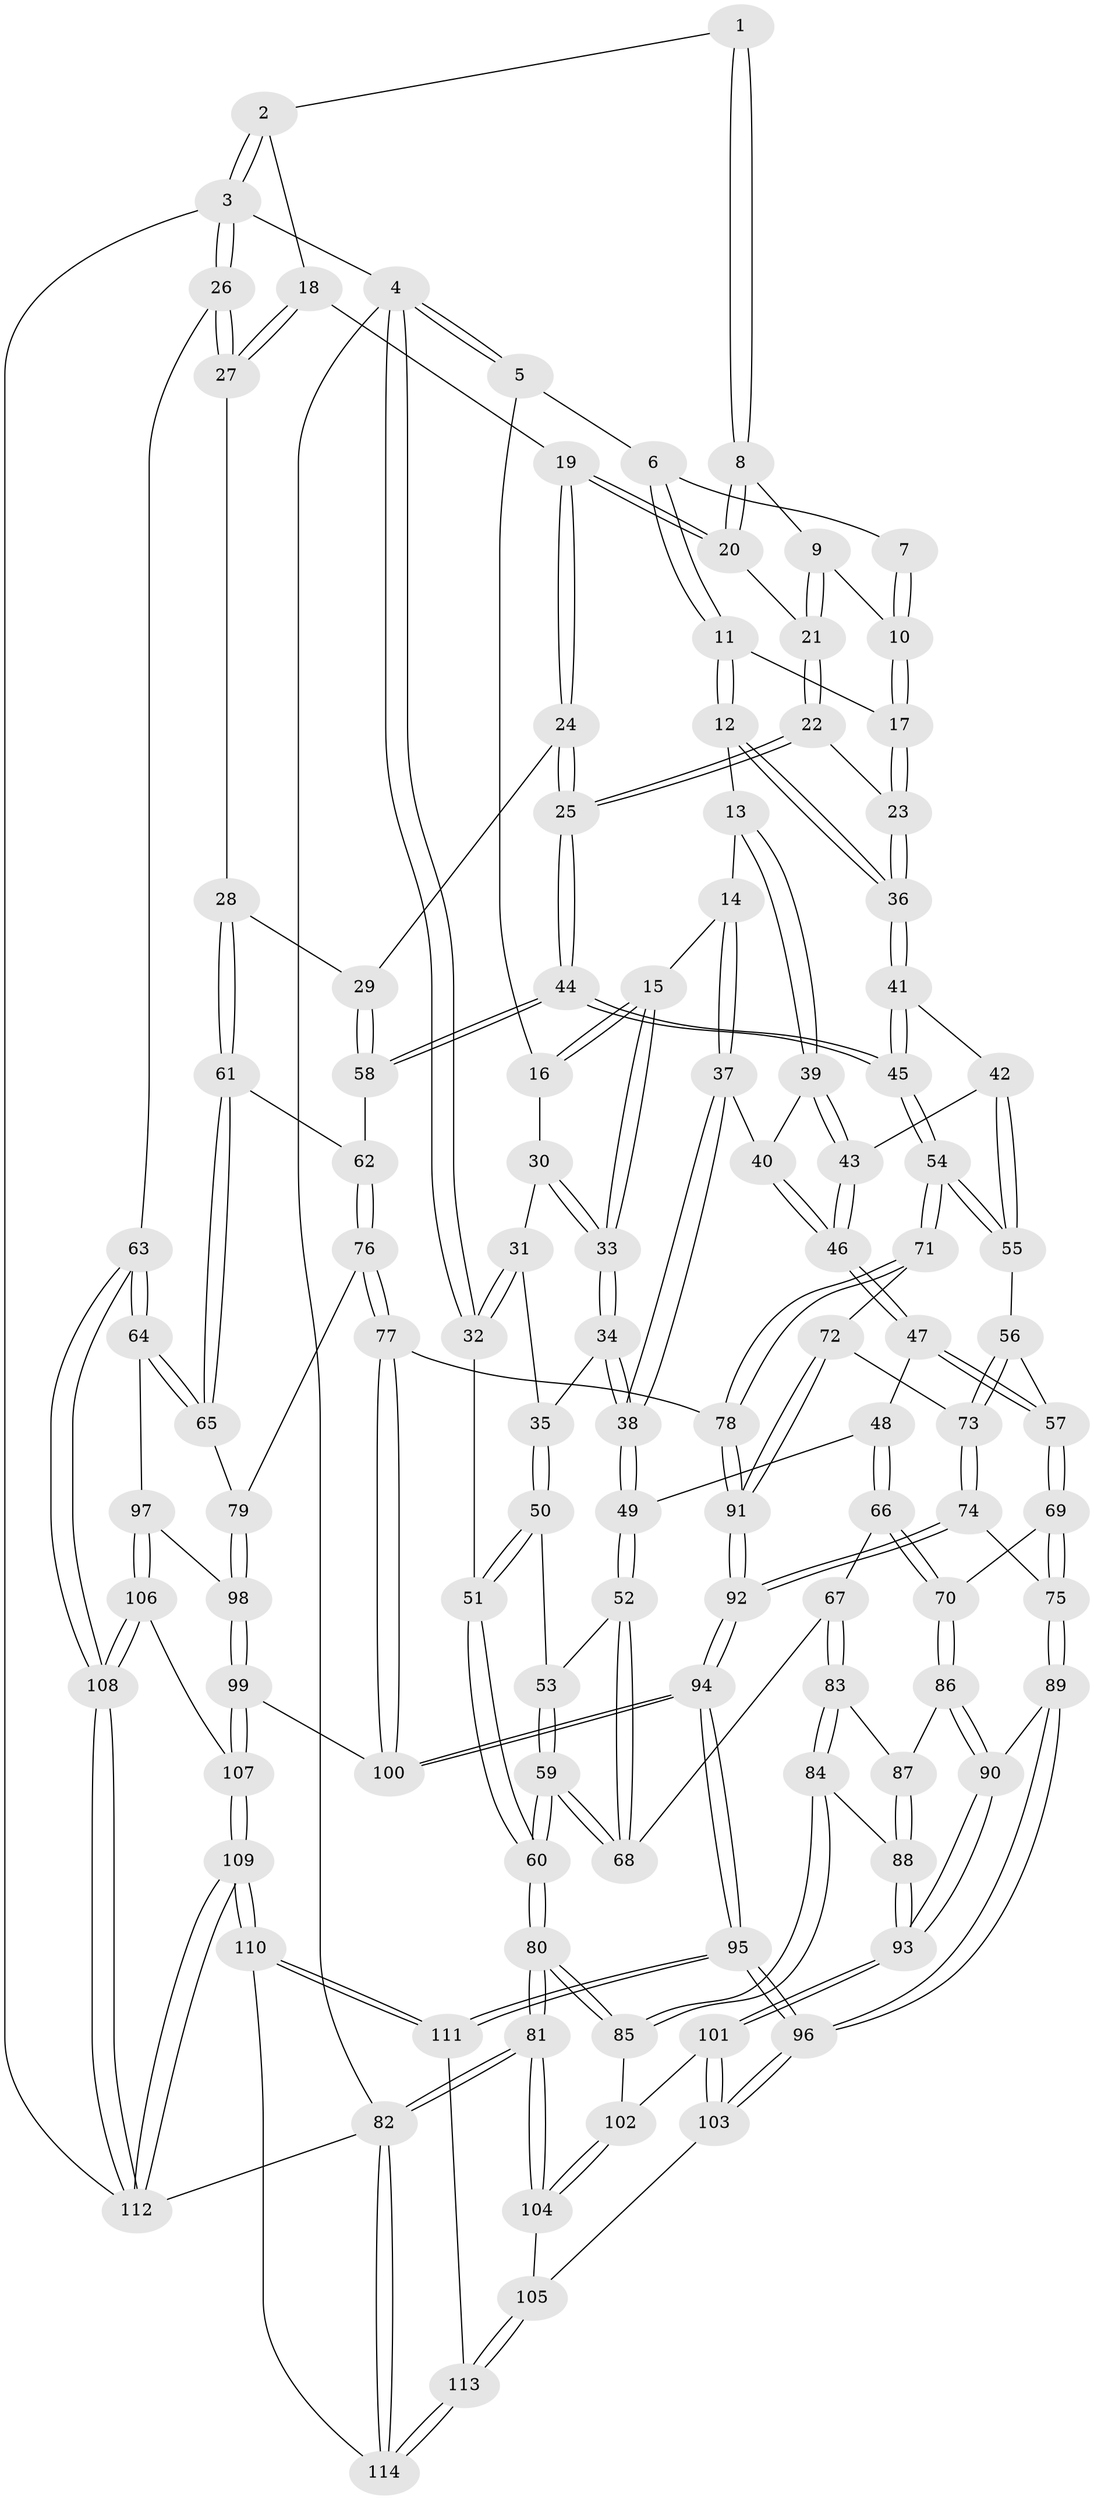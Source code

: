 // Generated by graph-tools (version 1.1) at 2025/17/03/09/25 04:17:18]
// undirected, 114 vertices, 282 edges
graph export_dot {
graph [start="1"]
  node [color=gray90,style=filled];
  1 [pos="+0.767021448408338+0"];
  2 [pos="+1+0"];
  3 [pos="+1+0"];
  4 [pos="+0+0"];
  5 [pos="+0.1593720253672985+0"];
  6 [pos="+0.408679068422478+0"];
  7 [pos="+0.6614519279797528+0"];
  8 [pos="+0.7784837509509835+0.05762519571415026"];
  9 [pos="+0.6247469760202341+0.0960552782971043"];
  10 [pos="+0.6103488916248202+0.09607410699587296"];
  11 [pos="+0.42552399914495226+0.15003109489589786"];
  12 [pos="+0.39461499256345806+0.18392524833559565"];
  13 [pos="+0.37078762184672565+0.1978689057640459"];
  14 [pos="+0.3056604469187132+0.19263846709419322"];
  15 [pos="+0.2923823770564132+0.18954578740526015"];
  16 [pos="+0.16742375296868095+0.09981070220741656"];
  17 [pos="+0.5715578919331914+0.1602976465150832"];
  18 [pos="+0.9163115696471712+0.12392848934505903"];
  19 [pos="+0.836722264235645+0.13860559724749366"];
  20 [pos="+0.7872264262031612+0.10187564942677176"];
  21 [pos="+0.7576971249750999+0.12429517648506194"];
  22 [pos="+0.6561990246462446+0.24940687580081788"];
  23 [pos="+0.6554946053290986+0.24897884630230047"];
  24 [pos="+0.8271096855756772+0.3023019528518929"];
  25 [pos="+0.7071846092883142+0.3255269139706931"];
  26 [pos="+1+0.292600434793106"];
  27 [pos="+1+0.2907120712295843"];
  28 [pos="+0.939714254312441+0.3405773329365583"];
  29 [pos="+0.898474059919047+0.3284070448907732"];
  30 [pos="+0.08186381928700398+0.16265797139868796"];
  31 [pos="+0.07036627394442742+0.1664422590321119"];
  32 [pos="+0+0.21734366347798892"];
  33 [pos="+0.167766851529179+0.2987591751006525"];
  34 [pos="+0.15662750814149556+0.3327004516421897"];
  35 [pos="+0.10425773653061991+0.34330525347928603"];
  36 [pos="+0.508492668636229+0.3227447099308094"];
  37 [pos="+0.23336479266228735+0.3610902074242835"];
  38 [pos="+0.20099517920348167+0.3747986800295817"];
  39 [pos="+0.36748346776357477+0.2576803577408131"];
  40 [pos="+0.2732772792783198+0.36123969458176963"];
  41 [pos="+0.5093686923664306+0.36653014250085714"];
  42 [pos="+0.4493710078135121+0.38563416878677814"];
  43 [pos="+0.3848356355231245+0.3611103295842065"];
  44 [pos="+0.6581916496260495+0.4623632658264765"];
  45 [pos="+0.6375495527707425+0.4783510143434817"];
  46 [pos="+0.3416511774311449+0.43319262044648954"];
  47 [pos="+0.33621195154359584+0.46012013834793253"];
  48 [pos="+0.21682175567295364+0.45191847094832577"];
  49 [pos="+0.2083134496036402+0.44654299077537224"];
  50 [pos="+0.06948066765384016+0.3599683613163623"];
  51 [pos="+0+0.3100292383183193"];
  52 [pos="+0.15519153568837576+0.4713442550049797"];
  53 [pos="+0.09325195535314067+0.4316462644033152"];
  54 [pos="+0.626856515821878+0.4960769512269462"];
  55 [pos="+0.4541210623102284+0.44544888093205437"];
  56 [pos="+0.39848951933735605+0.4928915953917445"];
  57 [pos="+0.34759311051719+0.4810812130786603"];
  58 [pos="+0.7672445601782614+0.4996593194616054"];
  59 [pos="+0.008945324058962536+0.5328397291744656"];
  60 [pos="+0+0.6252825502493438"];
  61 [pos="+0.890204726324338+0.5130298738950777"];
  62 [pos="+0.7795208826957183+0.505150772277221"];
  63 [pos="+1+0.6666956946987737"];
  64 [pos="+1+0.6652363367150339"];
  65 [pos="+0.9448523586704861+0.6022507348871777"];
  66 [pos="+0.22908030441401256+0.5373702828802732"];
  67 [pos="+0.15604790164165738+0.5679775896965965"];
  68 [pos="+0.1326148245073562+0.5221061151206684"];
  69 [pos="+0.32123822463209833+0.5511169058316379"];
  70 [pos="+0.28366642848178847+0.583281070700454"];
  71 [pos="+0.621264008978055+0.511256756306483"];
  72 [pos="+0.578087393412045+0.5386382556708609"];
  73 [pos="+0.4919995649651256+0.5814429211213739"];
  74 [pos="+0.46231751774201646+0.6306146927515321"];
  75 [pos="+0.4291097432361535+0.633906996345851"];
  76 [pos="+0.7954016163678482+0.6572074184063378"];
  77 [pos="+0.711792017562065+0.6905963735495542"];
  78 [pos="+0.6376545552146192+0.549287263552433"];
  79 [pos="+0.8276441674091094+0.6573979274161061"];
  80 [pos="+0+0.6630895881427242"];
  81 [pos="+0+1"];
  82 [pos="+0+1"];
  83 [pos="+0.15555346159885977+0.5804077227692448"];
  84 [pos="+0.08771181123166302+0.6599634719437891"];
  85 [pos="+0.029370155120798824+0.6818466007171832"];
  86 [pos="+0.2688153671374207+0.6337778346972268"];
  87 [pos="+0.20518819874638777+0.6114551353946315"];
  88 [pos="+0.1500567465253766+0.673117988782136"];
  89 [pos="+0.3473050655750429+0.6807395239433888"];
  90 [pos="+0.27709565109723455+0.6795035231651946"];
  91 [pos="+0.5651557210376954+0.7370166769487664"];
  92 [pos="+0.5397766667454784+0.8658620304986665"];
  93 [pos="+0.2541676582453306+0.7153632154621847"];
  94 [pos="+0.5414476216705814+0.8737789102118245"];
  95 [pos="+0.5184511034736576+0.9099703722358785"];
  96 [pos="+0.45204544049174505+0.8589439649709093"];
  97 [pos="+0.9181040246961335+0.7895866406856336"];
  98 [pos="+0.8426209411440877+0.7067678390620084"];
  99 [pos="+0.7948296247786654+0.8356205530449944"];
  100 [pos="+0.6820319690329234+0.7949651984266483"];
  101 [pos="+0.24780050215505212+0.7600612814713348"];
  102 [pos="+0.0939533859661586+0.7389518445971218"];
  103 [pos="+0.24842916559178416+0.7645168600240109"];
  104 [pos="+0.14323300680748585+0.8529839933968306"];
  105 [pos="+0.20055356187278142+0.8578250541713146"];
  106 [pos="+0.8883334133100985+0.8276683655581837"];
  107 [pos="+0.8282469025325295+0.8537356426404807"];
  108 [pos="+1+1"];
  109 [pos="+0.8611521602378952+1"];
  110 [pos="+0.5085527101270076+1"];
  111 [pos="+0.5122830879155132+0.9455662277719542"];
  112 [pos="+1+1"];
  113 [pos="+0.2015461564306929+0.8598443928689559"];
  114 [pos="+0.23548294488175459+1"];
  1 -- 2;
  1 -- 8;
  1 -- 8;
  2 -- 3;
  2 -- 3;
  2 -- 18;
  3 -- 4;
  3 -- 26;
  3 -- 26;
  3 -- 112;
  4 -- 5;
  4 -- 5;
  4 -- 32;
  4 -- 32;
  4 -- 82;
  5 -- 6;
  5 -- 16;
  6 -- 7;
  6 -- 11;
  6 -- 11;
  7 -- 10;
  7 -- 10;
  8 -- 9;
  8 -- 20;
  8 -- 20;
  9 -- 10;
  9 -- 21;
  9 -- 21;
  10 -- 17;
  10 -- 17;
  11 -- 12;
  11 -- 12;
  11 -- 17;
  12 -- 13;
  12 -- 36;
  12 -- 36;
  13 -- 14;
  13 -- 39;
  13 -- 39;
  14 -- 15;
  14 -- 37;
  14 -- 37;
  15 -- 16;
  15 -- 16;
  15 -- 33;
  15 -- 33;
  16 -- 30;
  17 -- 23;
  17 -- 23;
  18 -- 19;
  18 -- 27;
  18 -- 27;
  19 -- 20;
  19 -- 20;
  19 -- 24;
  19 -- 24;
  20 -- 21;
  21 -- 22;
  21 -- 22;
  22 -- 23;
  22 -- 25;
  22 -- 25;
  23 -- 36;
  23 -- 36;
  24 -- 25;
  24 -- 25;
  24 -- 29;
  25 -- 44;
  25 -- 44;
  26 -- 27;
  26 -- 27;
  26 -- 63;
  27 -- 28;
  28 -- 29;
  28 -- 61;
  28 -- 61;
  29 -- 58;
  29 -- 58;
  30 -- 31;
  30 -- 33;
  30 -- 33;
  31 -- 32;
  31 -- 32;
  31 -- 35;
  32 -- 51;
  33 -- 34;
  33 -- 34;
  34 -- 35;
  34 -- 38;
  34 -- 38;
  35 -- 50;
  35 -- 50;
  36 -- 41;
  36 -- 41;
  37 -- 38;
  37 -- 38;
  37 -- 40;
  38 -- 49;
  38 -- 49;
  39 -- 40;
  39 -- 43;
  39 -- 43;
  40 -- 46;
  40 -- 46;
  41 -- 42;
  41 -- 45;
  41 -- 45;
  42 -- 43;
  42 -- 55;
  42 -- 55;
  43 -- 46;
  43 -- 46;
  44 -- 45;
  44 -- 45;
  44 -- 58;
  44 -- 58;
  45 -- 54;
  45 -- 54;
  46 -- 47;
  46 -- 47;
  47 -- 48;
  47 -- 57;
  47 -- 57;
  48 -- 49;
  48 -- 66;
  48 -- 66;
  49 -- 52;
  49 -- 52;
  50 -- 51;
  50 -- 51;
  50 -- 53;
  51 -- 60;
  51 -- 60;
  52 -- 53;
  52 -- 68;
  52 -- 68;
  53 -- 59;
  53 -- 59;
  54 -- 55;
  54 -- 55;
  54 -- 71;
  54 -- 71;
  55 -- 56;
  56 -- 57;
  56 -- 73;
  56 -- 73;
  57 -- 69;
  57 -- 69;
  58 -- 62;
  59 -- 60;
  59 -- 60;
  59 -- 68;
  59 -- 68;
  60 -- 80;
  60 -- 80;
  61 -- 62;
  61 -- 65;
  61 -- 65;
  62 -- 76;
  62 -- 76;
  63 -- 64;
  63 -- 64;
  63 -- 108;
  63 -- 108;
  64 -- 65;
  64 -- 65;
  64 -- 97;
  65 -- 79;
  66 -- 67;
  66 -- 70;
  66 -- 70;
  67 -- 68;
  67 -- 83;
  67 -- 83;
  69 -- 70;
  69 -- 75;
  69 -- 75;
  70 -- 86;
  70 -- 86;
  71 -- 72;
  71 -- 78;
  71 -- 78;
  72 -- 73;
  72 -- 91;
  72 -- 91;
  73 -- 74;
  73 -- 74;
  74 -- 75;
  74 -- 92;
  74 -- 92;
  75 -- 89;
  75 -- 89;
  76 -- 77;
  76 -- 77;
  76 -- 79;
  77 -- 78;
  77 -- 100;
  77 -- 100;
  78 -- 91;
  78 -- 91;
  79 -- 98;
  79 -- 98;
  80 -- 81;
  80 -- 81;
  80 -- 85;
  80 -- 85;
  81 -- 82;
  81 -- 82;
  81 -- 104;
  81 -- 104;
  82 -- 114;
  82 -- 114;
  82 -- 112;
  83 -- 84;
  83 -- 84;
  83 -- 87;
  84 -- 85;
  84 -- 85;
  84 -- 88;
  85 -- 102;
  86 -- 87;
  86 -- 90;
  86 -- 90;
  87 -- 88;
  87 -- 88;
  88 -- 93;
  88 -- 93;
  89 -- 90;
  89 -- 96;
  89 -- 96;
  90 -- 93;
  90 -- 93;
  91 -- 92;
  91 -- 92;
  92 -- 94;
  92 -- 94;
  93 -- 101;
  93 -- 101;
  94 -- 95;
  94 -- 95;
  94 -- 100;
  94 -- 100;
  95 -- 96;
  95 -- 96;
  95 -- 111;
  95 -- 111;
  96 -- 103;
  96 -- 103;
  97 -- 98;
  97 -- 106;
  97 -- 106;
  98 -- 99;
  98 -- 99;
  99 -- 100;
  99 -- 107;
  99 -- 107;
  101 -- 102;
  101 -- 103;
  101 -- 103;
  102 -- 104;
  102 -- 104;
  103 -- 105;
  104 -- 105;
  105 -- 113;
  105 -- 113;
  106 -- 107;
  106 -- 108;
  106 -- 108;
  107 -- 109;
  107 -- 109;
  108 -- 112;
  108 -- 112;
  109 -- 110;
  109 -- 110;
  109 -- 112;
  109 -- 112;
  110 -- 111;
  110 -- 111;
  110 -- 114;
  111 -- 113;
  113 -- 114;
  113 -- 114;
}
